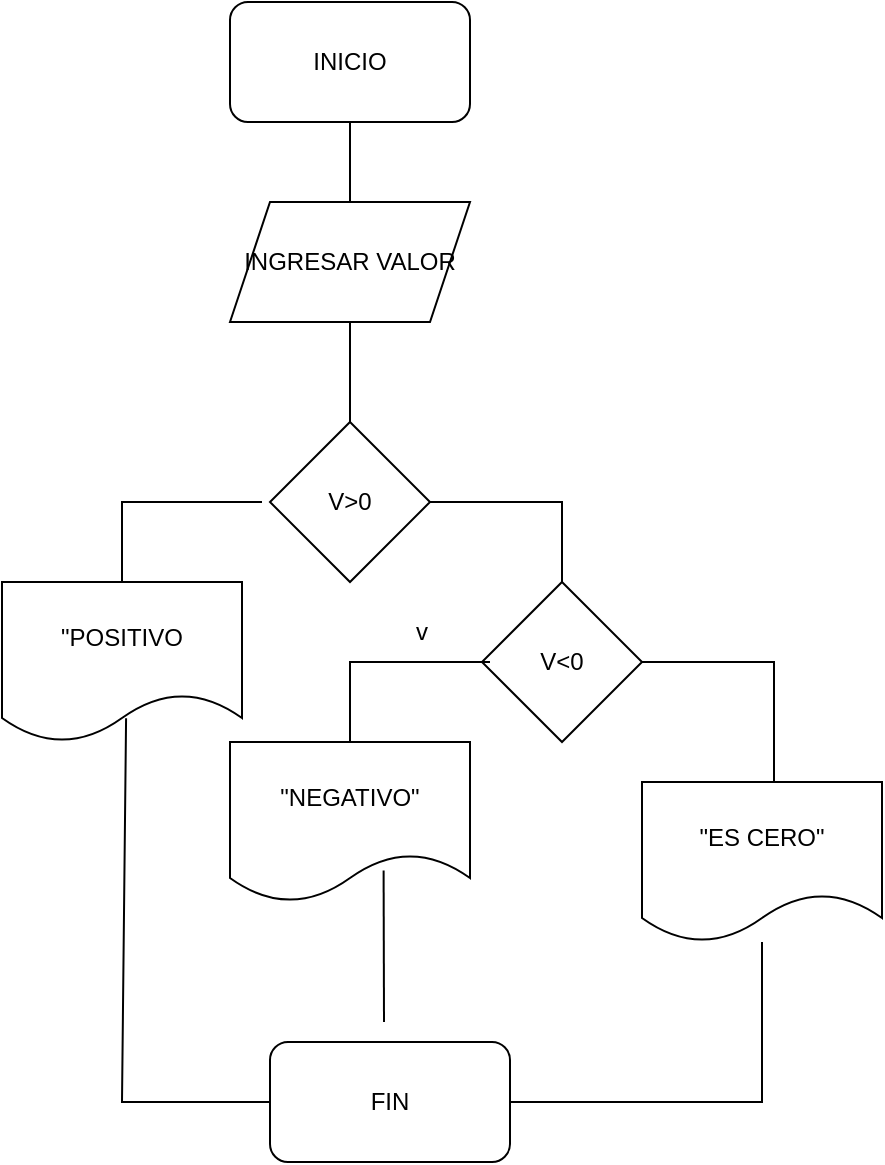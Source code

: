 <mxfile version="17.4.4" type="device"><diagram id="Bu1NyhzZ_yAfMQNAjkA0" name="Page-1"><mxGraphModel dx="1038" dy="547" grid="1" gridSize="10" guides="1" tooltips="1" connect="1" arrows="1" fold="1" page="1" pageScale="1" pageWidth="827" pageHeight="1169" math="0" shadow="0"><root><mxCell id="0"/><mxCell id="1" parent="0"/><mxCell id="FiK7_ZsZbUMKKRUnraae-1" value="INICIO" style="rounded=1;whiteSpace=wrap;html=1;" vertex="1" parent="1"><mxGeometry x="354" y="80" width="120" height="60" as="geometry"/></mxCell><mxCell id="FiK7_ZsZbUMKKRUnraae-2" value="" style="endArrow=none;html=1;rounded=0;exitX=0.5;exitY=1;exitDx=0;exitDy=0;" edge="1" parent="1" source="FiK7_ZsZbUMKKRUnraae-1"><mxGeometry width="50" height="50" relative="1" as="geometry"><mxPoint x="400" y="190" as="sourcePoint"/><mxPoint x="414" y="180" as="targetPoint"/></mxGeometry></mxCell><mxCell id="FiK7_ZsZbUMKKRUnraae-3" value="INGRESAR VALOR" style="shape=parallelogram;perimeter=parallelogramPerimeter;whiteSpace=wrap;html=1;fixedSize=1;" vertex="1" parent="1"><mxGeometry x="354" y="180" width="120" height="60" as="geometry"/></mxCell><mxCell id="FiK7_ZsZbUMKKRUnraae-5" value="" style="endArrow=none;html=1;rounded=0;entryX=0.5;entryY=1;entryDx=0;entryDy=0;" edge="1" parent="1" target="FiK7_ZsZbUMKKRUnraae-3"><mxGeometry width="50" height="50" relative="1" as="geometry"><mxPoint x="414" y="290" as="sourcePoint"/><mxPoint x="440" y="240" as="targetPoint"/></mxGeometry></mxCell><mxCell id="FiK7_ZsZbUMKKRUnraae-6" value="V&amp;gt;0" style="rhombus;whiteSpace=wrap;html=1;" vertex="1" parent="1"><mxGeometry x="374" y="290" width="80" height="80" as="geometry"/></mxCell><mxCell id="FiK7_ZsZbUMKKRUnraae-7" value="" style="endArrow=none;html=1;rounded=0;" edge="1" parent="1"><mxGeometry width="50" height="50" relative="1" as="geometry"><mxPoint x="300" y="370" as="sourcePoint"/><mxPoint x="370" y="330" as="targetPoint"/><Array as="points"><mxPoint x="300" y="330"/></Array></mxGeometry></mxCell><mxCell id="FiK7_ZsZbUMKKRUnraae-8" value="&quot;POSITIVO" style="shape=document;whiteSpace=wrap;html=1;boundedLbl=1;" vertex="1" parent="1"><mxGeometry x="240" y="370" width="120" height="80" as="geometry"/></mxCell><mxCell id="FiK7_ZsZbUMKKRUnraae-9" value="" style="endArrow=none;html=1;rounded=0;exitX=1;exitY=0.5;exitDx=0;exitDy=0;" edge="1" parent="1" source="FiK7_ZsZbUMKKRUnraae-6"><mxGeometry width="50" height="50" relative="1" as="geometry"><mxPoint x="460" y="360" as="sourcePoint"/><mxPoint x="520" y="370" as="targetPoint"/><Array as="points"><mxPoint x="520" y="330"/></Array></mxGeometry></mxCell><mxCell id="FiK7_ZsZbUMKKRUnraae-10" value="V&amp;lt;0" style="rhombus;whiteSpace=wrap;html=1;" vertex="1" parent="1"><mxGeometry x="480" y="370" width="80" height="80" as="geometry"/></mxCell><mxCell id="FiK7_ZsZbUMKKRUnraae-11" value="" style="endArrow=none;html=1;rounded=0;" edge="1" parent="1"><mxGeometry width="50" height="50" relative="1" as="geometry"><mxPoint x="414" y="450" as="sourcePoint"/><mxPoint x="484" y="410" as="targetPoint"/><Array as="points"><mxPoint x="414" y="410"/></Array></mxGeometry></mxCell><mxCell id="FiK7_ZsZbUMKKRUnraae-12" value="&quot;NEGATIVO&quot;" style="shape=document;whiteSpace=wrap;html=1;boundedLbl=1;" vertex="1" parent="1"><mxGeometry x="354" y="450" width="120" height="80" as="geometry"/></mxCell><mxCell id="FiK7_ZsZbUMKKRUnraae-13" value="v" style="text;html=1;strokeColor=none;fillColor=none;align=center;verticalAlign=middle;whiteSpace=wrap;rounded=0;" vertex="1" parent="1"><mxGeometry x="420" y="380" width="60" height="30" as="geometry"/></mxCell><mxCell id="FiK7_ZsZbUMKKRUnraae-15" value="" style="endArrow=none;html=1;rounded=0;exitX=1;exitY=0.5;exitDx=0;exitDy=0;" edge="1" parent="1"><mxGeometry width="50" height="50" relative="1" as="geometry"><mxPoint x="560" y="410" as="sourcePoint"/><mxPoint x="626" y="470" as="targetPoint"/><Array as="points"><mxPoint x="626" y="410"/></Array></mxGeometry></mxCell><mxCell id="FiK7_ZsZbUMKKRUnraae-16" value="&quot;ES CERO&quot;" style="shape=document;whiteSpace=wrap;html=1;boundedLbl=1;" vertex="1" parent="1"><mxGeometry x="560" y="470" width="120" height="80" as="geometry"/></mxCell><mxCell id="FiK7_ZsZbUMKKRUnraae-17" value="FIN" style="rounded=1;whiteSpace=wrap;html=1;" vertex="1" parent="1"><mxGeometry x="374" y="600" width="120" height="60" as="geometry"/></mxCell><mxCell id="FiK7_ZsZbUMKKRUnraae-18" value="" style="endArrow=none;html=1;rounded=0;entryX=0.517;entryY=0.852;entryDx=0;entryDy=0;entryPerimeter=0;exitX=0;exitY=0.5;exitDx=0;exitDy=0;" edge="1" parent="1" source="FiK7_ZsZbUMKKRUnraae-17" target="FiK7_ZsZbUMKKRUnraae-8"><mxGeometry width="50" height="50" relative="1" as="geometry"><mxPoint x="270" y="490" as="sourcePoint"/><mxPoint x="320" y="440" as="targetPoint"/><Array as="points"><mxPoint x="300" y="630"/></Array></mxGeometry></mxCell><mxCell id="FiK7_ZsZbUMKKRUnraae-19" value="" style="endArrow=none;html=1;rounded=0;entryX=0.64;entryY=0.803;entryDx=0;entryDy=0;entryPerimeter=0;" edge="1" parent="1" target="FiK7_ZsZbUMKKRUnraae-12"><mxGeometry width="50" height="50" relative="1" as="geometry"><mxPoint x="431" y="590" as="sourcePoint"/><mxPoint x="460" y="520" as="targetPoint"/></mxGeometry></mxCell><mxCell id="FiK7_ZsZbUMKKRUnraae-20" value="" style="endArrow=none;html=1;rounded=0;exitX=1;exitY=0.5;exitDx=0;exitDy=0;" edge="1" parent="1" source="FiK7_ZsZbUMKKRUnraae-17" target="FiK7_ZsZbUMKKRUnraae-16"><mxGeometry width="50" height="50" relative="1" as="geometry"><mxPoint x="610" y="600" as="sourcePoint"/><mxPoint x="660" y="550" as="targetPoint"/><Array as="points"><mxPoint x="620" y="630"/></Array></mxGeometry></mxCell></root></mxGraphModel></diagram></mxfile>